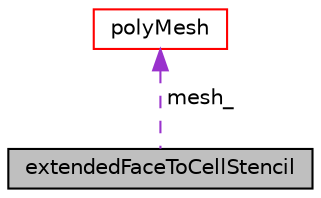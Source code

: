 digraph "extendedFaceToCellStencil"
{
  bgcolor="transparent";
  edge [fontname="Helvetica",fontsize="10",labelfontname="Helvetica",labelfontsize="10"];
  node [fontname="Helvetica",fontsize="10",shape=record];
  Node1 [label="extendedFaceToCellStencil",height=0.2,width=0.4,color="black", fillcolor="grey75", style="filled" fontcolor="black"];
  Node2 -> Node1 [dir="back",color="darkorchid3",fontsize="10",style="dashed",label=" mesh_" ,fontname="Helvetica"];
  Node2 [label="polyMesh",height=0.2,width=0.4,color="red",URL="$classFoam_1_1polyMesh.html",tooltip="Mesh consisting of general polyhedral cells. "];
}
